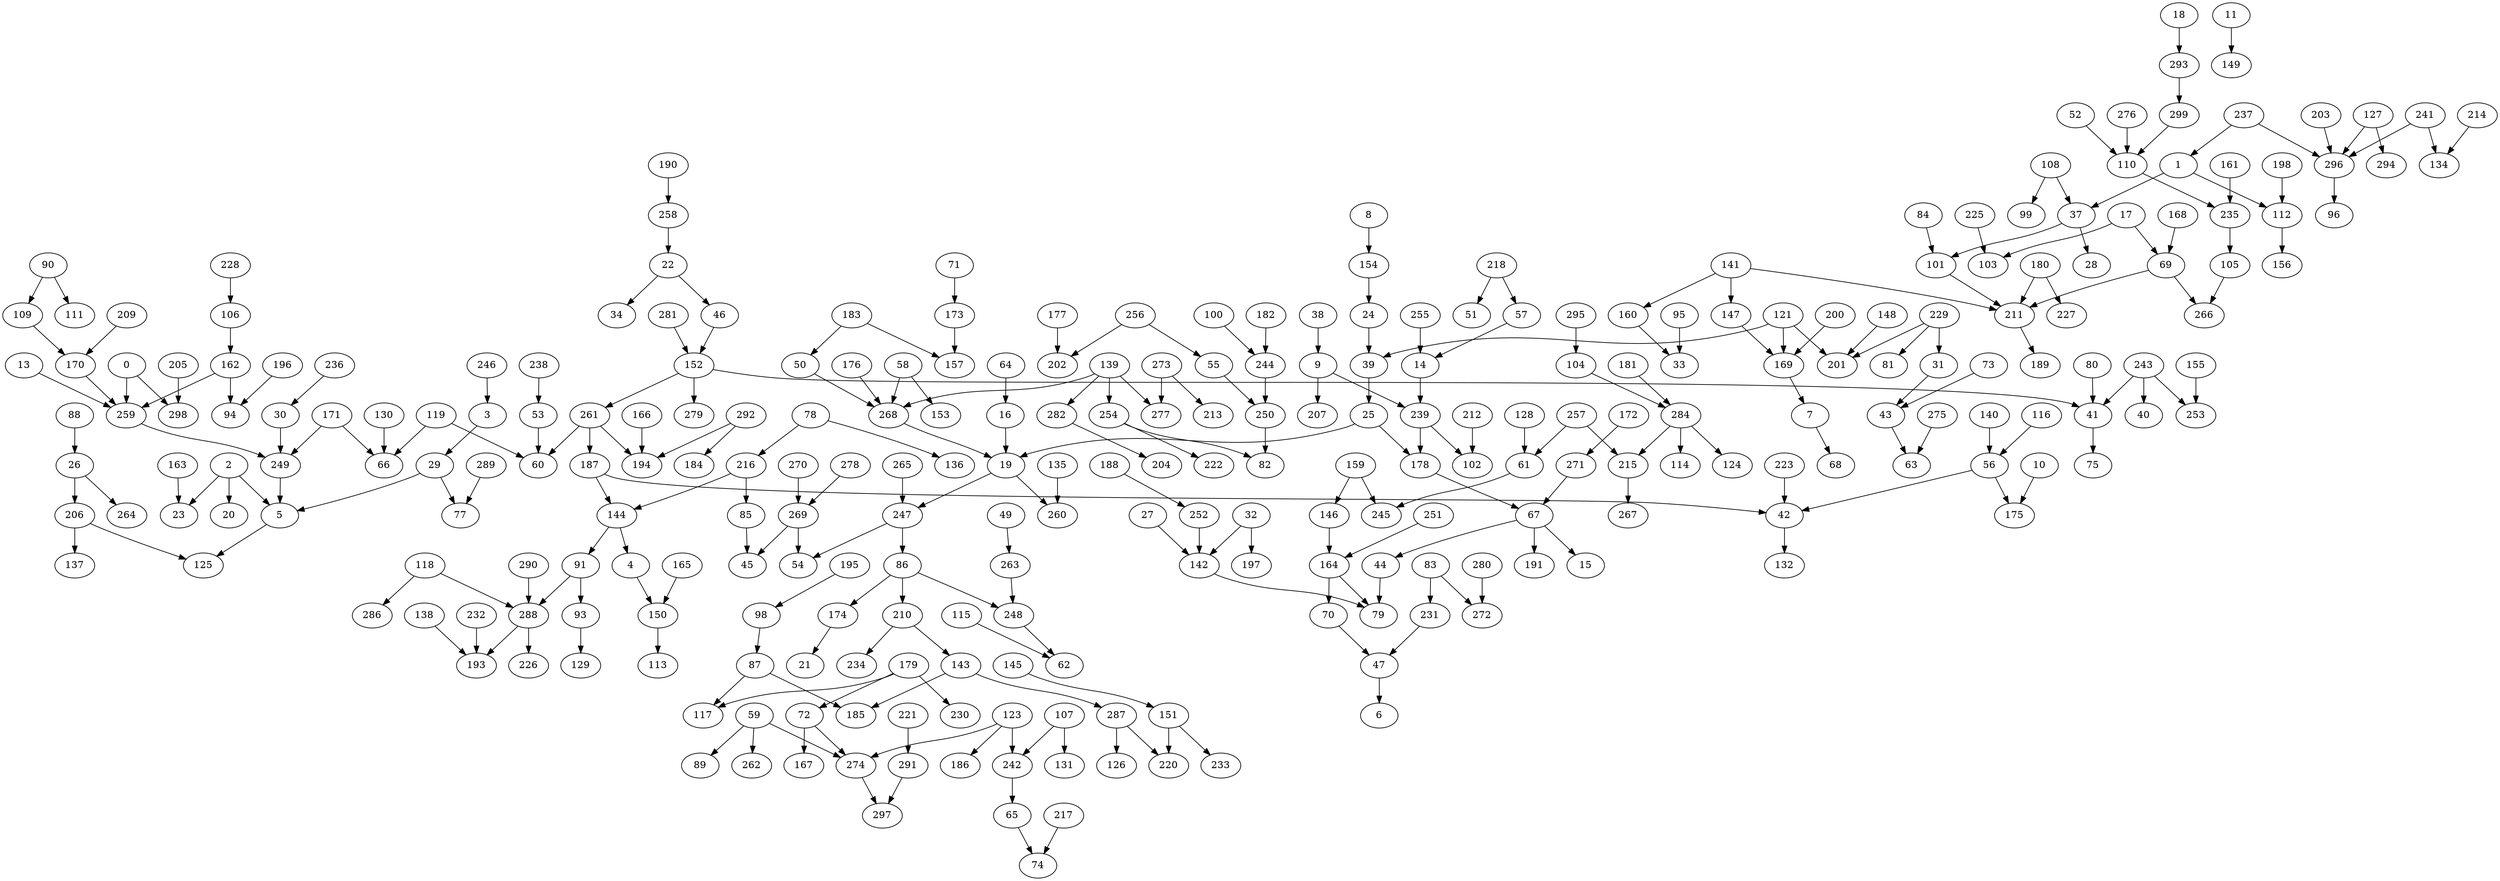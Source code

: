digraph arbol {0 -> 298[Label=1];
9 -> 239[Label=1];
13 -> 259[Label=1];
17 -> 69[Label=1];
26 -> 206[Label=1];
50 -> 268[Label=1];
53 -> 60[Label=1];
65 -> 74[Label=1];
69 -> 266[Label=1];
72 -> 274[Label=1];
73 -> 43[Label=1];
83 -> 231[Label=1];
84 -> 101[Label=1];
58 -> 153[Label=9];
87 -> 117[Label=1];
101 -> 211[Label=1];
108 -> 99[Label=1];
127 -> 296[Label=1];
130 -> 66[Label=1];
138 -> 193[Label=9];
139 -> 282[Label=1];
142 -> 79[Label=1];
1 -> 112[Label=2];
143 -> 185[Label=1];
4 -> 150[Label=2];
5 -> 125[Label=2];
144 -> 91[Label=1];
19 -> 260[Label=2];
1 -> 37[Label=3];
30 -> 249[Label=2];
18 -> 293[Label=3];
22 -> 34[Label=3];
2 -> 23[Label=5];
151 -> 220[Label=1];
32 -> 142[Label=2];
25 -> 19[Label=3];
8 -> 154[Label=5];
11 -> 149[Label=5];
3 -> 29[Label=7];
26 -> 264[Label=3];
14 -> 239[Label=5];
19 -> 247[Label=5];
37 -> 28[Label=2];
39 -> 25[Label=3];
25 -> 178[Label=5];
27 -> 142[Label=5];
29 -> 77[Label=7];
42 -> 132[Label=3];
31 -> 43[Label=5];
38 -> 9[Label=5];
59 -> 274[Label=7];
78 -> 136[Label=7];
80 -> 41[Label=7];
95 -> 33[Label=7];
78 -> 216[Label=6];
56 -> 175[Label=6];
128 -> 61[Label=7];
41 -> 75[Label=6];
37 -> 101[Label=6];
17 -> 103[Label=6];
9 -> 207[Label=6];
139 -> 277[Label=6];
143 -> 287[Label=7];
144 -> 4[Label=7];
151 -> 233[Label=1];
43 -> 63[Label=2];
47 -> 6[Label=3];
44 -> 79[Label=5];
55 -> 250[Label=5];
57 -> 14[Label=3];
56 -> 42[Label=5];
61 -> 245[Label=5];
90 -> 109[Label=2];
67 -> 44[Label=3];
67 -> 191[Label=5];
69 -> 211[Label=3];
83 -> 272[Label=5];
85 -> 45[Label=5];
86 -> 174[Label=5];
110 -> 235[Label=5];
104 -> 284[Label=5];
112 -> 156[Label=8];
115 -> 62[Label=5];
118 -> 288[Label=5];
119 -> 60[Label=5];
123 -> 186[Label=5];
140 -> 56[Label=5];
145 -> 151[Label=5];
154 -> 24[Label=1];
91 -> 93[Label=2];
70 -> 47[Label=3];
86 -> 210[Label=3];
93 -> 129[Label=2];
87 -> 185[Label=3];
90 -> 111[Label=3];
159 -> 146[Label=5];
162 -> 94[Label=7];
163 -> 23[Label=8];
165 -> 150[Label=1];
107 -> 131[Label=2];
91 -> 288[Label=3];
100 -> 244[Label=3];
107 -> 242[Label=2];
106 -> 162[Label=3];
119 -> 66[Label=3];
152 -> 261[Label=5];
166 -> 194[Label=6];
168 -> 69[Label=10];
174 -> 21[Label=1];
109 -> 170[Label=2];
116 -> 56[Label=2];
121 -> 169[Label=3];
121 -> 201[Label=3];
123 -> 242[Label=3];
127 -> 294[Label=3];
176 -> 268[Label=5];
179 -> 230[Label=7];
164 -> 70[Label=4];
160 -> 33[Label=4];
159 -> 245[Label=4];
155 -> 253[Label=4];
146 -> 164[Label=4];
123 -> 274[Label=4];
121 -> 39[Label=4];
118 -> 286[Label=4];
108 -> 37[Label=4];
105 -> 266[Label=4];
98 -> 87[Label=4];
180 -> 211[Label=7];
181 -> 284[Label=1];
135 -> 260[Label=2];
139 -> 254[Label=2];
141 -> 147[Label=3];
46 -> 152[Label=6];
59 -> 89[Label=4];
58 -> 268[Label=4];
59 -> 262[Label=4];
32 -> 197[Label=4];
29 -> 5[Label=4];
24 -> 39[Label=4];
22 -> 46[Label=4];
16 -> 19[Label=4];
10 -> 175[Label=4];
7 -> 68[Label=4];
64 -> 16[Label=4];
2 -> 5[Label=4];
0 -> 259[Label=4];
71 -> 173[Label=4];
72 -> 167[Label=4];
86 -> 248[Label=4];
67 -> 15[Label=8];
148 -> 201[Label=3];
150 -> 113[Label=3];
152 -> 41[Label=3];
162 -> 259[Label=6];
180 -> 227[Label=8];
182 -> 244[Label=10];
183 -> 157[Label=5];
187 -> 144[Label=1];
139 -> 268[Label=2];
141 -> 160[Label=2];
152 -> 279[Label=3];
161 -> 235[Label=3];
169 -> 7[Label=3];
172 -> 271[Label=3];
188 -> 252[Label=6];
190 -> 258[Label=3];
195 -> 98[Label=4];
196 -> 94[Label=3];
198 -> 112[Label=9];
200 -> 169[Label=3];
203 -> 296[Label=1];
141 -> 211[Label=2];
147 -> 169[Label=2];
183 -> 50[Label=3];
205 -> 298[Label=6];
206 -> 125[Label=7];
206 -> 137[Label=1];
164 -> 79[Label=2];
170 -> 259[Label=2];
209 -> 170[Label=3];
210 -> 143[Label=4];
210 -> 234[Label=1];
171 -> 249[Label=2];
173 -> 157[Label=2];
211 -> 189[Label=6];
212 -> 102[Label=9];
216 -> 85[Label=3];
216 -> 144[Label=1];
177 -> 202[Label=2];
178 -> 67[Label=2];
217 -> 74[Label=5];
218 -> 57[Label=8];
221 -> 291[Label=3];
228 -> 106[Label=5];
229 -> 81[Label=3];
229 -> 201[Label=6];
231 -> 47[Label=7];
232 -> 193[Label=9];
235 -> 105[Label=4];
236 -> 30[Label=8];
237 -> 1[Label=1];
179 -> 117[Label=2];
2 -> 20[Label=4];
88 -> 26[Label=4];
187 -> 42[Label=2];
229 -> 31[Label=2];
225 -> 103[Label=2];
52 -> 110[Label=10];
215 -> 267[Label=2];
214 -> 134[Label=2];
237 -> 296[Label=2];
238 -> 53[Label=3];
239 -> 102[Label=6];
239 -> 178[Label=5];
241 -> 134[Label=3];
242 -> 65[Label=4];
243 -> 40[Label=2];
243 -> 41[Label=3];
243 -> 253[Label=8];
244 -> 250[Label=7];
246 -> 3[Label=2];
247 -> 54[Label=2];
247 -> 86[Label=2];
248 -> 62[Label=4];
249 -> 5[Label=4];
250 -> 82[Label=5];
251 -> 164[Label=4];
252 -> 142[Label=6];
254 -> 82[Label=4];
254 -> 222[Label=5];
255 -> 14[Label=7];
256 -> 55[Label=3];
256 -> 202[Label=4];
257 -> 61[Label=1];
257 -> 215[Label=4];
258 -> 22[Label=6];
259 -> 249[Label=2];
223 -> 42[Label=4];
261 -> 60[Label=3];
261 -> 187[Label=2];
171 -> 66[Label=4];
179 -> 72[Label=4];
261 -> 194[Label=1];
218 -> 51[Label=2];
49 -> 263[Label=4];
241 -> 296[Label=2];
263 -> 248[Label=5];
265 -> 247[Label=6];
268 -> 19[Label=2];
269 -> 45[Label=2];
269 -> 54[Label=1];
270 -> 269[Label=4];
271 -> 67[Label=3];
273 -> 213[Label=1];
273 -> 277[Label=4];
274 -> 297[Label=2];
275 -> 63[Label=6];
276 -> 110[Label=7];
278 -> 269[Label=6];
280 -> 272[Label=1];
281 -> 152[Label=7];
282 -> 204[Label=2];
284 -> 114[Label=6];
284 -> 124[Label=2];
284 -> 215[Label=1];
287 -> 126[Label=9];
287 -> 220[Label=6];
288 -> 193[Label=2];
288 -> 226[Label=9];
289 -> 77[Label=10];
290 -> 288[Label=4];
291 -> 297[Label=5];
292 -> 184[Label=9];
292 -> 194[Label=9];
293 -> 299[Label=4];
295 -> 104[Label=5];
296 -> 96[Label=4];
299 -> 110[Label=4];
}